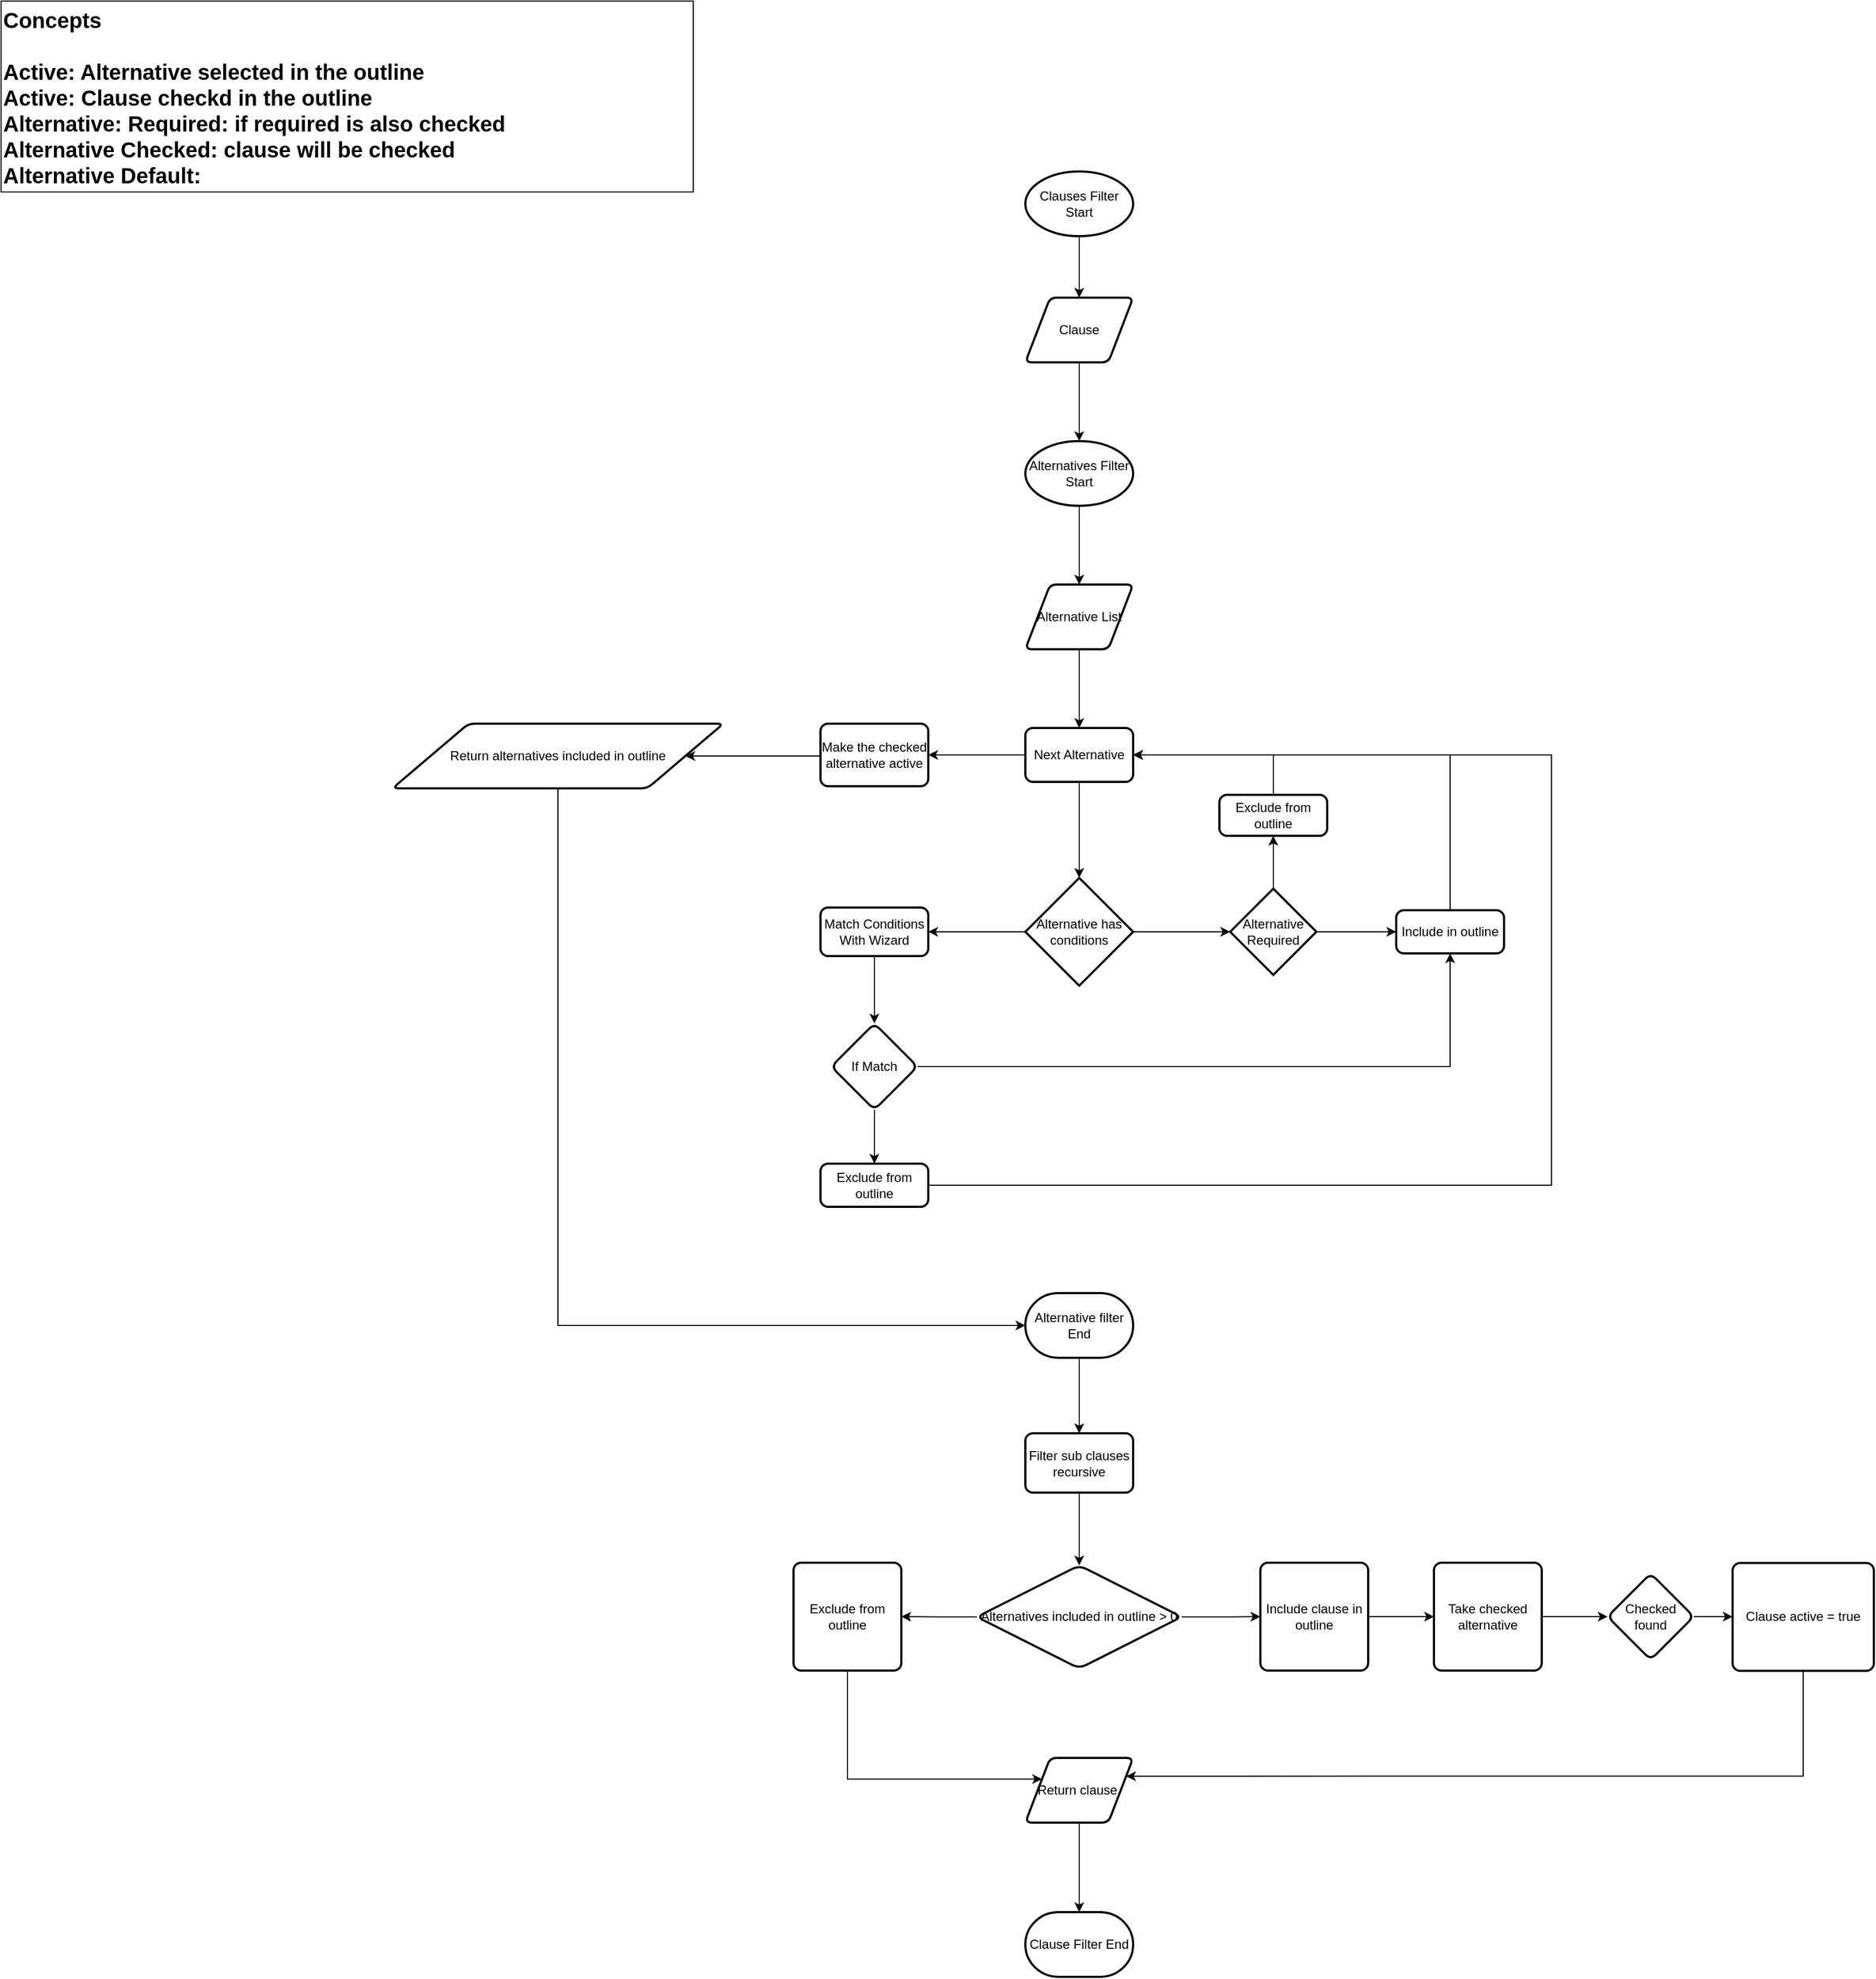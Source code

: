 <mxfile version="16.4.5" type="github">
  <diagram id="lNChuExCNkG-BRZfLiYN" name="Page-1">
    <mxGraphModel dx="970" dy="535" grid="1" gridSize="10" guides="1" tooltips="1" connect="1" arrows="1" fold="1" page="1" pageScale="1" pageWidth="850" pageHeight="1100" math="0" shadow="0">
      <root>
        <mxCell id="0" />
        <mxCell id="1" parent="0" />
        <mxCell id="LpT9JigKocmM7MYaPKFG-1" style="edgeStyle=orthogonalEdgeStyle;rounded=0;orthogonalLoop=1;jettySize=auto;html=1;exitX=0.5;exitY=1;exitDx=0;exitDy=0;exitPerimeter=0;" edge="1" parent="1" source="LpT9JigKocmM7MYaPKFG-2" target="LpT9JigKocmM7MYaPKFG-4">
          <mxGeometry relative="1" as="geometry" />
        </mxCell>
        <mxCell id="LpT9JigKocmM7MYaPKFG-2" value="Clauses Filter Start" style="strokeWidth=2;html=1;shape=mxgraph.flowchart.start_1;whiteSpace=wrap;" vertex="1" parent="1">
          <mxGeometry x="1280" y="418" width="100" height="60" as="geometry" />
        </mxCell>
        <mxCell id="LpT9JigKocmM7MYaPKFG-3" style="edgeStyle=orthogonalEdgeStyle;rounded=0;orthogonalLoop=1;jettySize=auto;html=1;exitX=0.5;exitY=1;exitDx=0;exitDy=0;entryX=0.5;entryY=0;entryDx=0;entryDy=0;entryPerimeter=0;fontFamily=Helvetica;fontSize=20;" edge="1" parent="1" source="LpT9JigKocmM7MYaPKFG-4" target="LpT9JigKocmM7MYaPKFG-6">
          <mxGeometry relative="1" as="geometry" />
        </mxCell>
        <mxCell id="LpT9JigKocmM7MYaPKFG-4" value="Clause" style="shape=parallelogram;html=1;strokeWidth=2;perimeter=parallelogramPerimeter;whiteSpace=wrap;rounded=1;arcSize=12;size=0.23;" vertex="1" parent="1">
          <mxGeometry x="1280" y="535" width="100" height="60" as="geometry" />
        </mxCell>
        <mxCell id="LpT9JigKocmM7MYaPKFG-5" style="edgeStyle=orthogonalEdgeStyle;rounded=0;orthogonalLoop=1;jettySize=auto;html=1;exitX=0.5;exitY=1;exitDx=0;exitDy=0;exitPerimeter=0;entryX=0.5;entryY=0;entryDx=0;entryDy=0;" edge="1" parent="1" source="LpT9JigKocmM7MYaPKFG-6" target="LpT9JigKocmM7MYaPKFG-11">
          <mxGeometry relative="1" as="geometry" />
        </mxCell>
        <mxCell id="LpT9JigKocmM7MYaPKFG-6" value="Alternatives Filter Start" style="strokeWidth=2;html=1;shape=mxgraph.flowchart.start_1;whiteSpace=wrap;" vertex="1" parent="1">
          <mxGeometry x="1280" y="668" width="100" height="60" as="geometry" />
        </mxCell>
        <mxCell id="LpT9JigKocmM7MYaPKFG-7" style="edgeStyle=orthogonalEdgeStyle;rounded=0;orthogonalLoop=1;jettySize=auto;html=1;entryX=0.5;entryY=0;entryDx=0;entryDy=0;entryPerimeter=0;" edge="1" parent="1" source="LpT9JigKocmM7MYaPKFG-9" target="LpT9JigKocmM7MYaPKFG-14">
          <mxGeometry relative="1" as="geometry" />
        </mxCell>
        <mxCell id="LpT9JigKocmM7MYaPKFG-8" style="edgeStyle=orthogonalEdgeStyle;rounded=0;orthogonalLoop=1;jettySize=auto;html=1;exitX=0;exitY=0.5;exitDx=0;exitDy=0;entryX=1;entryY=0.5;entryDx=0;entryDy=0;" edge="1" parent="1" source="LpT9JigKocmM7MYaPKFG-9" target="LpT9JigKocmM7MYaPKFG-30">
          <mxGeometry relative="1" as="geometry" />
        </mxCell>
        <mxCell id="LpT9JigKocmM7MYaPKFG-9" value="Next Alternative" style="rounded=1;whiteSpace=wrap;html=1;absoluteArcSize=1;arcSize=14;strokeWidth=2;" vertex="1" parent="1">
          <mxGeometry x="1280" y="934" width="100" height="50" as="geometry" />
        </mxCell>
        <mxCell id="LpT9JigKocmM7MYaPKFG-10" style="edgeStyle=orthogonalEdgeStyle;rounded=0;orthogonalLoop=1;jettySize=auto;html=1;exitX=0.5;exitY=1;exitDx=0;exitDy=0;entryX=0.5;entryY=0;entryDx=0;entryDy=0;" edge="1" parent="1" source="LpT9JigKocmM7MYaPKFG-11" target="LpT9JigKocmM7MYaPKFG-9">
          <mxGeometry relative="1" as="geometry" />
        </mxCell>
        <mxCell id="LpT9JigKocmM7MYaPKFG-11" value="Alternative List" style="shape=parallelogram;html=1;strokeWidth=2;perimeter=parallelogramPerimeter;whiteSpace=wrap;rounded=1;arcSize=12;size=0.23;" vertex="1" parent="1">
          <mxGeometry x="1280" y="801" width="100" height="60" as="geometry" />
        </mxCell>
        <mxCell id="LpT9JigKocmM7MYaPKFG-12" value="" style="edgeStyle=orthogonalEdgeStyle;rounded=0;orthogonalLoop=1;jettySize=auto;html=1;" edge="1" parent="1" source="LpT9JigKocmM7MYaPKFG-14" target="LpT9JigKocmM7MYaPKFG-17">
          <mxGeometry relative="1" as="geometry" />
        </mxCell>
        <mxCell id="LpT9JigKocmM7MYaPKFG-13" style="edgeStyle=orthogonalEdgeStyle;rounded=0;orthogonalLoop=1;jettySize=auto;html=1;entryX=1;entryY=0.5;entryDx=0;entryDy=0;" edge="1" parent="1" source="LpT9JigKocmM7MYaPKFG-14" target="LpT9JigKocmM7MYaPKFG-21">
          <mxGeometry relative="1" as="geometry" />
        </mxCell>
        <mxCell id="LpT9JigKocmM7MYaPKFG-14" value="Alternative has conditions" style="strokeWidth=2;html=1;shape=mxgraph.flowchart.decision;whiteSpace=wrap;" vertex="1" parent="1">
          <mxGeometry x="1280" y="1073" width="100" height="100" as="geometry" />
        </mxCell>
        <mxCell id="LpT9JigKocmM7MYaPKFG-15" style="edgeStyle=orthogonalEdgeStyle;rounded=0;orthogonalLoop=1;jettySize=auto;html=1;exitX=1;exitY=0.5;exitDx=0;exitDy=0;" edge="1" parent="1" source="LpT9JigKocmM7MYaPKFG-17" target="LpT9JigKocmM7MYaPKFG-19">
          <mxGeometry relative="1" as="geometry" />
        </mxCell>
        <mxCell id="LpT9JigKocmM7MYaPKFG-16" style="edgeStyle=orthogonalEdgeStyle;rounded=0;orthogonalLoop=1;jettySize=auto;html=1;exitX=0.5;exitY=0;exitDx=0;exitDy=0;entryX=0.5;entryY=1;entryDx=0;entryDy=0;" edge="1" parent="1" source="LpT9JigKocmM7MYaPKFG-17" target="LpT9JigKocmM7MYaPKFG-28">
          <mxGeometry relative="1" as="geometry" />
        </mxCell>
        <mxCell id="LpT9JigKocmM7MYaPKFG-17" value="Alternative Required" style="rhombus;whiteSpace=wrap;html=1;strokeWidth=2;" vertex="1" parent="1">
          <mxGeometry x="1470" y="1083" width="80" height="80" as="geometry" />
        </mxCell>
        <mxCell id="LpT9JigKocmM7MYaPKFG-18" style="edgeStyle=orthogonalEdgeStyle;rounded=0;orthogonalLoop=1;jettySize=auto;html=1;exitX=0.5;exitY=0;exitDx=0;exitDy=0;entryX=1;entryY=0.5;entryDx=0;entryDy=0;" edge="1" parent="1" source="LpT9JigKocmM7MYaPKFG-19" target="LpT9JigKocmM7MYaPKFG-9">
          <mxGeometry relative="1" as="geometry" />
        </mxCell>
        <mxCell id="LpT9JigKocmM7MYaPKFG-19" value="Include in outline" style="rounded=1;whiteSpace=wrap;html=1;absoluteArcSize=1;arcSize=14;strokeWidth=2;" vertex="1" parent="1">
          <mxGeometry x="1624" y="1103" width="100" height="40" as="geometry" />
        </mxCell>
        <mxCell id="LpT9JigKocmM7MYaPKFG-20" value="" style="edgeStyle=orthogonalEdgeStyle;rounded=0;orthogonalLoop=1;jettySize=auto;html=1;" edge="1" parent="1" source="LpT9JigKocmM7MYaPKFG-21" target="LpT9JigKocmM7MYaPKFG-24">
          <mxGeometry relative="1" as="geometry" />
        </mxCell>
        <mxCell id="LpT9JigKocmM7MYaPKFG-21" value="Match Conditions With Wizard" style="rounded=1;whiteSpace=wrap;html=1;absoluteArcSize=1;arcSize=14;strokeWidth=2;" vertex="1" parent="1">
          <mxGeometry x="1090" y="1100.5" width="100" height="45" as="geometry" />
        </mxCell>
        <mxCell id="LpT9JigKocmM7MYaPKFG-22" style="edgeStyle=orthogonalEdgeStyle;rounded=0;orthogonalLoop=1;jettySize=auto;html=1;exitX=1;exitY=0.5;exitDx=0;exitDy=0;entryX=0.5;entryY=1;entryDx=0;entryDy=0;" edge="1" parent="1" source="LpT9JigKocmM7MYaPKFG-24" target="LpT9JigKocmM7MYaPKFG-19">
          <mxGeometry relative="1" as="geometry" />
        </mxCell>
        <mxCell id="LpT9JigKocmM7MYaPKFG-23" style="edgeStyle=orthogonalEdgeStyle;rounded=0;orthogonalLoop=1;jettySize=auto;html=1;exitX=0.5;exitY=1;exitDx=0;exitDy=0;entryX=0.5;entryY=0;entryDx=0;entryDy=0;" edge="1" parent="1" source="LpT9JigKocmM7MYaPKFG-24" target="LpT9JigKocmM7MYaPKFG-26">
          <mxGeometry relative="1" as="geometry" />
        </mxCell>
        <mxCell id="LpT9JigKocmM7MYaPKFG-24" value="If Match" style="rhombus;whiteSpace=wrap;html=1;rounded=1;arcSize=14;strokeWidth=2;" vertex="1" parent="1">
          <mxGeometry x="1100" y="1208" width="80" height="80" as="geometry" />
        </mxCell>
        <mxCell id="LpT9JigKocmM7MYaPKFG-25" style="edgeStyle=orthogonalEdgeStyle;rounded=0;orthogonalLoop=1;jettySize=auto;html=1;exitX=1;exitY=0.5;exitDx=0;exitDy=0;entryX=1;entryY=0.5;entryDx=0;entryDy=0;" edge="1" parent="1" source="LpT9JigKocmM7MYaPKFG-26" target="LpT9JigKocmM7MYaPKFG-9">
          <mxGeometry relative="1" as="geometry">
            <Array as="points">
              <mxPoint x="1768" y="1358" />
              <mxPoint x="1768" y="959" />
            </Array>
          </mxGeometry>
        </mxCell>
        <mxCell id="LpT9JigKocmM7MYaPKFG-26" value="Exclude from outline" style="rounded=1;whiteSpace=wrap;html=1;absoluteArcSize=1;arcSize=14;strokeWidth=2;" vertex="1" parent="1">
          <mxGeometry x="1090" y="1338" width="100" height="40" as="geometry" />
        </mxCell>
        <mxCell id="LpT9JigKocmM7MYaPKFG-27" style="edgeStyle=orthogonalEdgeStyle;rounded=0;orthogonalLoop=1;jettySize=auto;html=1;exitX=0.5;exitY=0;exitDx=0;exitDy=0;entryX=1;entryY=0.5;entryDx=0;entryDy=0;" edge="1" parent="1" source="LpT9JigKocmM7MYaPKFG-28" target="LpT9JigKocmM7MYaPKFG-9">
          <mxGeometry relative="1" as="geometry" />
        </mxCell>
        <mxCell id="LpT9JigKocmM7MYaPKFG-28" value="Exclude from outline" style="rounded=1;whiteSpace=wrap;html=1;absoluteArcSize=1;arcSize=14;strokeWidth=2;" vertex="1" parent="1">
          <mxGeometry x="1460" y="996" width="100" height="38" as="geometry" />
        </mxCell>
        <mxCell id="LpT9JigKocmM7MYaPKFG-29" style="edgeStyle=orthogonalEdgeStyle;rounded=0;orthogonalLoop=1;jettySize=auto;html=1;exitX=0;exitY=0.5;exitDx=0;exitDy=0;entryX=1;entryY=0.5;entryDx=0;entryDy=0;" edge="1" parent="1" source="LpT9JigKocmM7MYaPKFG-30" target="LpT9JigKocmM7MYaPKFG-32">
          <mxGeometry relative="1" as="geometry">
            <mxPoint x="980" y="1027" as="targetPoint" />
            <Array as="points">
              <mxPoint x="1090" y="960" />
            </Array>
          </mxGeometry>
        </mxCell>
        <mxCell id="LpT9JigKocmM7MYaPKFG-30" value="Make the checked alternative active" style="rounded=1;whiteSpace=wrap;html=1;absoluteArcSize=1;arcSize=14;strokeWidth=2;" vertex="1" parent="1">
          <mxGeometry x="1090" y="930" width="100" height="58" as="geometry" />
        </mxCell>
        <mxCell id="LpT9JigKocmM7MYaPKFG-31" style="edgeStyle=orthogonalEdgeStyle;rounded=0;orthogonalLoop=1;jettySize=auto;html=1;exitX=0.5;exitY=1;exitDx=0;exitDy=0;entryX=0;entryY=0.5;entryDx=0;entryDy=0;entryPerimeter=0;" edge="1" parent="1" source="LpT9JigKocmM7MYaPKFG-32" target="LpT9JigKocmM7MYaPKFG-34">
          <mxGeometry relative="1" as="geometry" />
        </mxCell>
        <mxCell id="LpT9JigKocmM7MYaPKFG-32" value="Return alternatives included in outline" style="shape=parallelogram;html=1;strokeWidth=2;perimeter=parallelogramPerimeter;whiteSpace=wrap;rounded=1;arcSize=12;size=0.23;" vertex="1" parent="1">
          <mxGeometry x="693" y="930" width="307" height="60" as="geometry" />
        </mxCell>
        <mxCell id="LpT9JigKocmM7MYaPKFG-33" style="edgeStyle=orthogonalEdgeStyle;rounded=0;orthogonalLoop=1;jettySize=auto;html=1;exitX=0.5;exitY=1;exitDx=0;exitDy=0;exitPerimeter=0;entryX=0.5;entryY=0;entryDx=0;entryDy=0;" edge="1" parent="1" source="LpT9JigKocmM7MYaPKFG-34" target="LpT9JigKocmM7MYaPKFG-36">
          <mxGeometry relative="1" as="geometry" />
        </mxCell>
        <mxCell id="LpT9JigKocmM7MYaPKFG-34" value="Alternative filter End" style="strokeWidth=2;html=1;shape=mxgraph.flowchart.terminator;whiteSpace=wrap;" vertex="1" parent="1">
          <mxGeometry x="1280" y="1458" width="100" height="60" as="geometry" />
        </mxCell>
        <mxCell id="LpT9JigKocmM7MYaPKFG-35" value="" style="edgeStyle=orthogonalEdgeStyle;rounded=0;orthogonalLoop=1;jettySize=auto;html=1;" edge="1" parent="1" source="LpT9JigKocmM7MYaPKFG-36" target="LpT9JigKocmM7MYaPKFG-39">
          <mxGeometry relative="1" as="geometry" />
        </mxCell>
        <mxCell id="LpT9JigKocmM7MYaPKFG-36" value="Filter sub clauses recursive" style="rounded=1;whiteSpace=wrap;html=1;absoluteArcSize=1;arcSize=14;strokeWidth=2;" vertex="1" parent="1">
          <mxGeometry x="1280" y="1588" width="100" height="55" as="geometry" />
        </mxCell>
        <mxCell id="LpT9JigKocmM7MYaPKFG-37" style="edgeStyle=orthogonalEdgeStyle;rounded=0;orthogonalLoop=1;jettySize=auto;html=1;exitX=0;exitY=0.5;exitDx=0;exitDy=0;" edge="1" parent="1" source="LpT9JigKocmM7MYaPKFG-39" target="LpT9JigKocmM7MYaPKFG-41">
          <mxGeometry relative="1" as="geometry" />
        </mxCell>
        <mxCell id="LpT9JigKocmM7MYaPKFG-38" style="edgeStyle=orthogonalEdgeStyle;rounded=0;orthogonalLoop=1;jettySize=auto;html=1;exitX=1;exitY=0.5;exitDx=0;exitDy=0;entryX=0;entryY=0.5;entryDx=0;entryDy=0;fontFamily=Helvetica;fontSize=20;" edge="1" parent="1" source="LpT9JigKocmM7MYaPKFG-39" target="LpT9JigKocmM7MYaPKFG-47">
          <mxGeometry relative="1" as="geometry" />
        </mxCell>
        <mxCell id="LpT9JigKocmM7MYaPKFG-39" value="Alternatives included in outline &amp;gt; 0" style="rhombus;whiteSpace=wrap;html=1;rounded=1;arcSize=14;strokeWidth=2;" vertex="1" parent="1">
          <mxGeometry x="1235" y="1710.5" width="190" height="95.5" as="geometry" />
        </mxCell>
        <mxCell id="LpT9JigKocmM7MYaPKFG-40" style="edgeStyle=orthogonalEdgeStyle;rounded=0;orthogonalLoop=1;jettySize=auto;html=1;exitX=0.5;exitY=1;exitDx=0;exitDy=0;entryX=0;entryY=0.25;entryDx=0;entryDy=0;" edge="1" parent="1" source="LpT9JigKocmM7MYaPKFG-41" target="LpT9JigKocmM7MYaPKFG-51">
          <mxGeometry relative="1" as="geometry">
            <Array as="points">
              <mxPoint x="1115" y="1909" />
            </Array>
          </mxGeometry>
        </mxCell>
        <mxCell id="LpT9JigKocmM7MYaPKFG-41" value="Exclude from outline" style="rounded=1;whiteSpace=wrap;html=1;absoluteArcSize=1;arcSize=14;strokeWidth=2;" vertex="1" parent="1">
          <mxGeometry x="1065" y="1708" width="100" height="100" as="geometry" />
        </mxCell>
        <mxCell id="LpT9JigKocmM7MYaPKFG-42" style="edgeStyle=orthogonalEdgeStyle;rounded=0;orthogonalLoop=1;jettySize=auto;html=1;exitX=1;exitY=0.5;exitDx=0;exitDy=0;entryX=0;entryY=0.5;entryDx=0;entryDy=0;fontFamily=Helvetica;fontSize=20;" edge="1" parent="1" source="LpT9JigKocmM7MYaPKFG-43" target="LpT9JigKocmM7MYaPKFG-45">
          <mxGeometry relative="1" as="geometry" />
        </mxCell>
        <mxCell id="LpT9JigKocmM7MYaPKFG-43" value="Take checked alternative" style="rounded=1;whiteSpace=wrap;html=1;absoluteArcSize=1;arcSize=14;strokeWidth=2;" vertex="1" parent="1">
          <mxGeometry x="1659" y="1708" width="100" height="100" as="geometry" />
        </mxCell>
        <mxCell id="LpT9JigKocmM7MYaPKFG-44" style="edgeStyle=orthogonalEdgeStyle;rounded=0;orthogonalLoop=1;jettySize=auto;html=1;exitX=1;exitY=0.5;exitDx=0;exitDy=0;entryX=0;entryY=0.5;entryDx=0;entryDy=0;fontFamily=Helvetica;fontSize=20;" edge="1" parent="1" source="LpT9JigKocmM7MYaPKFG-45" target="LpT9JigKocmM7MYaPKFG-49">
          <mxGeometry relative="1" as="geometry" />
        </mxCell>
        <mxCell id="LpT9JigKocmM7MYaPKFG-45" value="Checked found" style="rhombus;whiteSpace=wrap;html=1;rounded=1;arcSize=14;strokeWidth=2;" vertex="1" parent="1">
          <mxGeometry x="1820" y="1718" width="80" height="80" as="geometry" />
        </mxCell>
        <mxCell id="LpT9JigKocmM7MYaPKFG-46" style="edgeStyle=orthogonalEdgeStyle;rounded=0;orthogonalLoop=1;jettySize=auto;html=1;exitX=1;exitY=0.5;exitDx=0;exitDy=0;entryX=0;entryY=0.5;entryDx=0;entryDy=0;fontFamily=Helvetica;fontSize=20;" edge="1" parent="1" source="LpT9JigKocmM7MYaPKFG-47" target="LpT9JigKocmM7MYaPKFG-43">
          <mxGeometry relative="1" as="geometry" />
        </mxCell>
        <mxCell id="LpT9JigKocmM7MYaPKFG-47" value="Include clause in outline" style="rounded=1;whiteSpace=wrap;html=1;absoluteArcSize=1;arcSize=14;strokeWidth=2;" vertex="1" parent="1">
          <mxGeometry x="1498" y="1708" width="100" height="100" as="geometry" />
        </mxCell>
        <mxCell id="LpT9JigKocmM7MYaPKFG-48" style="edgeStyle=orthogonalEdgeStyle;rounded=0;orthogonalLoop=1;jettySize=auto;html=1;exitX=0.5;exitY=1;exitDx=0;exitDy=0;entryX=1;entryY=0.25;entryDx=0;entryDy=0;" edge="1" parent="1" source="LpT9JigKocmM7MYaPKFG-49" target="LpT9JigKocmM7MYaPKFG-51">
          <mxGeometry relative="1" as="geometry">
            <Array as="points">
              <mxPoint x="2002" y="1906" />
            </Array>
          </mxGeometry>
        </mxCell>
        <mxCell id="LpT9JigKocmM7MYaPKFG-49" value="Clause active = true" style="rounded=1;whiteSpace=wrap;html=1;absoluteArcSize=1;arcSize=14;strokeWidth=2;" vertex="1" parent="1">
          <mxGeometry x="1936" y="1708.25" width="131" height="100" as="geometry" />
        </mxCell>
        <mxCell id="LpT9JigKocmM7MYaPKFG-50" style="edgeStyle=orthogonalEdgeStyle;rounded=0;orthogonalLoop=1;jettySize=auto;html=1;exitX=0.5;exitY=1;exitDx=0;exitDy=0;entryX=0.5;entryY=0;entryDx=0;entryDy=0;entryPerimeter=0;" edge="1" parent="1" source="LpT9JigKocmM7MYaPKFG-51" target="LpT9JigKocmM7MYaPKFG-52">
          <mxGeometry relative="1" as="geometry" />
        </mxCell>
        <mxCell id="LpT9JigKocmM7MYaPKFG-51" value="Return clause&amp;nbsp;" style="shape=parallelogram;html=1;strokeWidth=2;perimeter=parallelogramPerimeter;whiteSpace=wrap;rounded=1;arcSize=12;size=0.23;" vertex="1" parent="1">
          <mxGeometry x="1280" y="1889" width="100" height="60" as="geometry" />
        </mxCell>
        <mxCell id="LpT9JigKocmM7MYaPKFG-52" value="Clause Filter End" style="strokeWidth=2;html=1;shape=mxgraph.flowchart.terminator;whiteSpace=wrap;" vertex="1" parent="1">
          <mxGeometry x="1280" y="2032" width="100" height="60" as="geometry" />
        </mxCell>
        <mxCell id="LpT9JigKocmM7MYaPKFG-53" value="&lt;div style=&quot;font-size: 20px;&quot;&gt;Concepts&lt;/div&gt;&lt;div style=&quot;font-size: 20px;&quot;&gt;&lt;br style=&quot;font-size: 20px;&quot;&gt;&lt;/div&gt;&lt;div style=&quot;font-size: 20px;&quot;&gt;Active: Alternative selected in the outline&lt;/div&gt;&lt;div style=&quot;font-size: 20px;&quot;&gt;Active: Clause checkd in the outline&lt;/div&gt;&lt;div style=&quot;font-size: 20px;&quot;&gt;Alternative: Required: if required is also checked&lt;/div&gt;&lt;div style=&quot;font-size: 20px;&quot;&gt;Alternative Checked: clause will be checked&lt;/div&gt;&lt;div style=&quot;font-size: 20px;&quot;&gt;Alternative Default:&lt;/div&gt;" style="rounded=0;whiteSpace=wrap;html=1;align=left;fontStyle=1;fontFamily=Helvetica;fontSize=20;labelPosition=center;verticalLabelPosition=middle;verticalAlign=middle;" vertex="1" parent="1">
          <mxGeometry x="330" y="260" width="642" height="177" as="geometry" />
        </mxCell>
      </root>
    </mxGraphModel>
  </diagram>
</mxfile>
